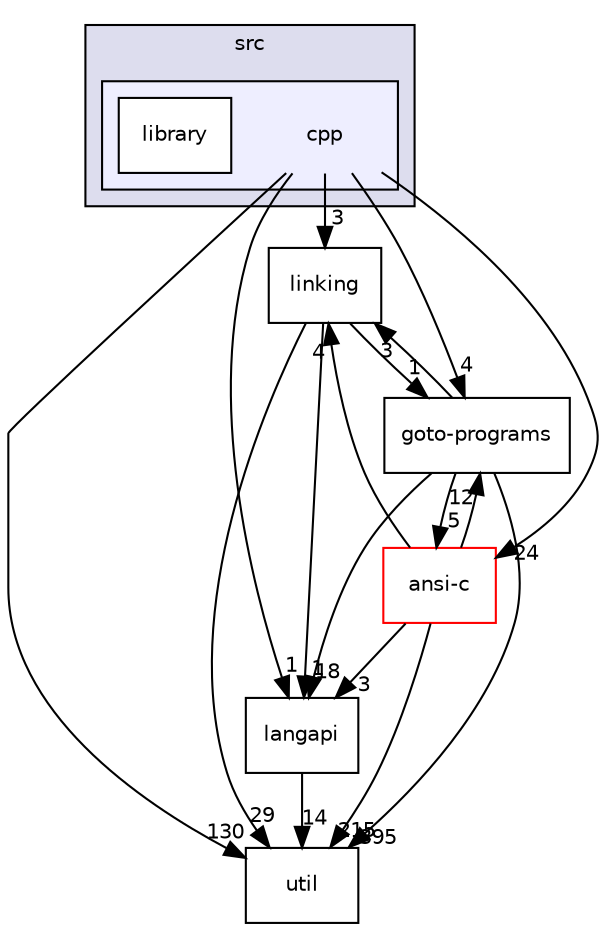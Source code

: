 digraph "/home/runner/work/cbmc-documentation/cbmc-documentation/src/cpp" {
  bgcolor=transparent;
  compound=true
  node [ fontsize="10", fontname="Helvetica"];
  edge [ labelfontsize="10", labelfontname="Helvetica"];
  subgraph clusterdir_68267d1309a1af8e8297ef4c3efbcdba {
    graph [ bgcolor="#ddddee", pencolor="black", label="src" fontname="Helvetica", fontsize="10", URL="dir_68267d1309a1af8e8297ef4c3efbcdba.html"]
  subgraph clusterdir_dfdbda394c3f7a3aa55229f33a559c41 {
    graph [ bgcolor="#eeeeff", pencolor="black", label="" URL="dir_dfdbda394c3f7a3aa55229f33a559c41.html"];
    dir_dfdbda394c3f7a3aa55229f33a559c41 [shape=plaintext label="cpp"];
    dir_6ad9c2ab0274677b6e04fc8327794608 [shape=box label="library" color="black" fillcolor="white" style="filled" URL="dir_6ad9c2ab0274677b6e04fc8327794608.html"];
  }
  }
  dir_7ec25742ab1d47a7a6823282222807fd [shape=box label="linking" URL="dir_7ec25742ab1d47a7a6823282222807fd.html"];
  dir_b7878ad5ecbf2506f4125b9d34c97e45 [shape=box label="util" URL="dir_b7878ad5ecbf2506f4125b9d34c97e45.html"];
  dir_807c5b2c83e0c14a10083f60cf67ca05 [shape=box label="goto-programs" URL="dir_807c5b2c83e0c14a10083f60cf67ca05.html"];
  dir_245199dd16b1f3757d78c9dc7747589d [shape=box label="langapi" URL="dir_245199dd16b1f3757d78c9dc7747589d.html"];
  dir_f88182c44268ef6b082d02d66ccc5f99 [shape=box label="ansi-c" color="red" URL="dir_f88182c44268ef6b082d02d66ccc5f99.html"];
  dir_7ec25742ab1d47a7a6823282222807fd->dir_b7878ad5ecbf2506f4125b9d34c97e45 [headlabel="29", labeldistance=1.5 headhref="dir_000031_000036.html"];
  dir_7ec25742ab1d47a7a6823282222807fd->dir_807c5b2c83e0c14a10083f60cf67ca05 [headlabel="1", labeldistance=1.5 headhref="dir_000031_000026.html"];
  dir_7ec25742ab1d47a7a6823282222807fd->dir_245199dd16b1f3757d78c9dc7747589d [headlabel="1", labeldistance=1.5 headhref="dir_000031_000030.html"];
  dir_807c5b2c83e0c14a10083f60cf67ca05->dir_7ec25742ab1d47a7a6823282222807fd [headlabel="3", labeldistance=1.5 headhref="dir_000026_000031.html"];
  dir_807c5b2c83e0c14a10083f60cf67ca05->dir_b7878ad5ecbf2506f4125b9d34c97e45 [headlabel="395", labeldistance=1.5 headhref="dir_000026_000036.html"];
  dir_807c5b2c83e0c14a10083f60cf67ca05->dir_245199dd16b1f3757d78c9dc7747589d [headlabel="18", labeldistance=1.5 headhref="dir_000026_000030.html"];
  dir_807c5b2c83e0c14a10083f60cf67ca05->dir_f88182c44268ef6b082d02d66ccc5f99 [headlabel="5", labeldistance=1.5 headhref="dir_000026_000016.html"];
  dir_245199dd16b1f3757d78c9dc7747589d->dir_b7878ad5ecbf2506f4125b9d34c97e45 [headlabel="14", labeldistance=1.5 headhref="dir_000030_000036.html"];
  dir_f88182c44268ef6b082d02d66ccc5f99->dir_7ec25742ab1d47a7a6823282222807fd [headlabel="4", labeldistance=1.5 headhref="dir_000016_000031.html"];
  dir_f88182c44268ef6b082d02d66ccc5f99->dir_b7878ad5ecbf2506f4125b9d34c97e45 [headlabel="215", labeldistance=1.5 headhref="dir_000016_000036.html"];
  dir_f88182c44268ef6b082d02d66ccc5f99->dir_807c5b2c83e0c14a10083f60cf67ca05 [headlabel="12", labeldistance=1.5 headhref="dir_000016_000026.html"];
  dir_f88182c44268ef6b082d02d66ccc5f99->dir_245199dd16b1f3757d78c9dc7747589d [headlabel="3", labeldistance=1.5 headhref="dir_000016_000030.html"];
  dir_dfdbda394c3f7a3aa55229f33a559c41->dir_7ec25742ab1d47a7a6823282222807fd [headlabel="3", labeldistance=1.5 headhref="dir_000020_000031.html"];
  dir_dfdbda394c3f7a3aa55229f33a559c41->dir_b7878ad5ecbf2506f4125b9d34c97e45 [headlabel="130", labeldistance=1.5 headhref="dir_000020_000036.html"];
  dir_dfdbda394c3f7a3aa55229f33a559c41->dir_807c5b2c83e0c14a10083f60cf67ca05 [headlabel="4", labeldistance=1.5 headhref="dir_000020_000026.html"];
  dir_dfdbda394c3f7a3aa55229f33a559c41->dir_245199dd16b1f3757d78c9dc7747589d [headlabel="1", labeldistance=1.5 headhref="dir_000020_000030.html"];
  dir_dfdbda394c3f7a3aa55229f33a559c41->dir_f88182c44268ef6b082d02d66ccc5f99 [headlabel="24", labeldistance=1.5 headhref="dir_000020_000016.html"];
}
